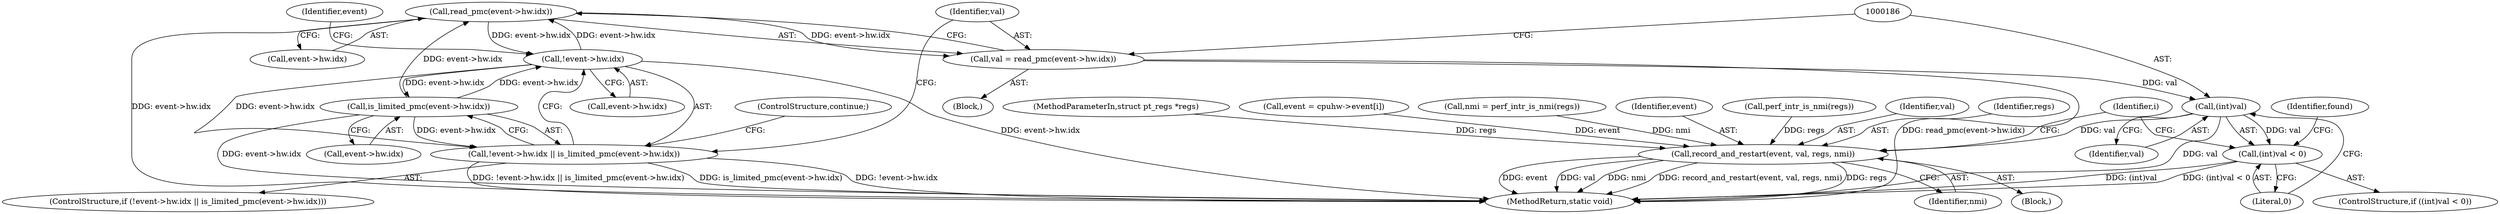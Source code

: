 digraph "0_linux_0837e3242c73566fc1c0196b4ec61779c25ffc93@API" {
"1000177" [label="(Call,read_pmc(event->hw.idx))"];
"1000168" [label="(Call,is_limited_pmc(event->hw.idx))"];
"1000162" [label="(Call,!event->hw.idx)"];
"1000177" [label="(Call,read_pmc(event->hw.idx))"];
"1000161" [label="(Call,!event->hw.idx || is_limited_pmc(event->hw.idx))"];
"1000175" [label="(Call,val = read_pmc(event->hw.idx))"];
"1000185" [label="(Call,(int)val)"];
"1000184" [label="(Call,(int)val < 0)"];
"1000193" [label="(Call,record_and_restart(event, val, regs, nmi))"];
"1000168" [label="(Call,is_limited_pmc(event->hw.idx))"];
"1000189" [label="(Block,)"];
"1000195" [label="(Identifier,val)"];
"1000185" [label="(Call,(int)val)"];
"1000175" [label="(Call,val = read_pmc(event->hw.idx))"];
"1000193" [label="(Call,record_and_restart(event, val, regs, nmi))"];
"1000176" [label="(Identifier,val)"];
"1000163" [label="(Call,event->hw.idx)"];
"1000249" [label="(MethodReturn,static void)"];
"1000196" [label="(Identifier,regs)"];
"1000169" [label="(Call,event->hw.idx)"];
"1000174" [label="(ControlStructure,continue;)"];
"1000171" [label="(Identifier,event)"];
"1000152" [label="(Block,)"];
"1000162" [label="(Call,!event->hw.idx)"];
"1000187" [label="(Identifier,val)"];
"1000178" [label="(Call,event->hw.idx)"];
"1000161" [label="(Call,!event->hw.idx || is_limited_pmc(event->hw.idx))"];
"1000151" [label="(Identifier,i)"];
"1000177" [label="(Call,read_pmc(event->hw.idx))"];
"1000104" [label="(MethodParameterIn,struct pt_regs *regs)"];
"1000153" [label="(Call,event = cpuhw->event[i])"];
"1000160" [label="(ControlStructure,if (!event->hw.idx || is_limited_pmc(event->hw.idx)))"];
"1000132" [label="(Call,nmi = perf_intr_is_nmi(regs))"];
"1000194" [label="(Identifier,event)"];
"1000184" [label="(Call,(int)val < 0)"];
"1000191" [label="(Identifier,found)"];
"1000183" [label="(ControlStructure,if ((int)val < 0))"];
"1000134" [label="(Call,perf_intr_is_nmi(regs))"];
"1000188" [label="(Literal,0)"];
"1000197" [label="(Identifier,nmi)"];
"1000177" -> "1000175"  [label="AST: "];
"1000177" -> "1000178"  [label="CFG: "];
"1000178" -> "1000177"  [label="AST: "];
"1000175" -> "1000177"  [label="CFG: "];
"1000177" -> "1000249"  [label="DDG: event->hw.idx"];
"1000177" -> "1000162"  [label="DDG: event->hw.idx"];
"1000177" -> "1000175"  [label="DDG: event->hw.idx"];
"1000168" -> "1000177"  [label="DDG: event->hw.idx"];
"1000162" -> "1000177"  [label="DDG: event->hw.idx"];
"1000168" -> "1000161"  [label="AST: "];
"1000168" -> "1000169"  [label="CFG: "];
"1000169" -> "1000168"  [label="AST: "];
"1000161" -> "1000168"  [label="CFG: "];
"1000168" -> "1000249"  [label="DDG: event->hw.idx"];
"1000168" -> "1000162"  [label="DDG: event->hw.idx"];
"1000168" -> "1000161"  [label="DDG: event->hw.idx"];
"1000162" -> "1000168"  [label="DDG: event->hw.idx"];
"1000162" -> "1000161"  [label="AST: "];
"1000162" -> "1000163"  [label="CFG: "];
"1000163" -> "1000162"  [label="AST: "];
"1000171" -> "1000162"  [label="CFG: "];
"1000161" -> "1000162"  [label="CFG: "];
"1000162" -> "1000249"  [label="DDG: event->hw.idx"];
"1000162" -> "1000161"  [label="DDG: event->hw.idx"];
"1000161" -> "1000160"  [label="AST: "];
"1000174" -> "1000161"  [label="CFG: "];
"1000176" -> "1000161"  [label="CFG: "];
"1000161" -> "1000249"  [label="DDG: is_limited_pmc(event->hw.idx)"];
"1000161" -> "1000249"  [label="DDG: !event->hw.idx"];
"1000161" -> "1000249"  [label="DDG: !event->hw.idx || is_limited_pmc(event->hw.idx)"];
"1000175" -> "1000152"  [label="AST: "];
"1000176" -> "1000175"  [label="AST: "];
"1000186" -> "1000175"  [label="CFG: "];
"1000175" -> "1000249"  [label="DDG: read_pmc(event->hw.idx)"];
"1000175" -> "1000185"  [label="DDG: val"];
"1000185" -> "1000184"  [label="AST: "];
"1000185" -> "1000187"  [label="CFG: "];
"1000186" -> "1000185"  [label="AST: "];
"1000187" -> "1000185"  [label="AST: "];
"1000188" -> "1000185"  [label="CFG: "];
"1000185" -> "1000249"  [label="DDG: val"];
"1000185" -> "1000184"  [label="DDG: val"];
"1000185" -> "1000193"  [label="DDG: val"];
"1000184" -> "1000183"  [label="AST: "];
"1000184" -> "1000188"  [label="CFG: "];
"1000188" -> "1000184"  [label="AST: "];
"1000191" -> "1000184"  [label="CFG: "];
"1000151" -> "1000184"  [label="CFG: "];
"1000184" -> "1000249"  [label="DDG: (int)val"];
"1000184" -> "1000249"  [label="DDG: (int)val < 0"];
"1000193" -> "1000189"  [label="AST: "];
"1000193" -> "1000197"  [label="CFG: "];
"1000194" -> "1000193"  [label="AST: "];
"1000195" -> "1000193"  [label="AST: "];
"1000196" -> "1000193"  [label="AST: "];
"1000197" -> "1000193"  [label="AST: "];
"1000151" -> "1000193"  [label="CFG: "];
"1000193" -> "1000249"  [label="DDG: event"];
"1000193" -> "1000249"  [label="DDG: val"];
"1000193" -> "1000249"  [label="DDG: nmi"];
"1000193" -> "1000249"  [label="DDG: record_and_restart(event, val, regs, nmi)"];
"1000193" -> "1000249"  [label="DDG: regs"];
"1000153" -> "1000193"  [label="DDG: event"];
"1000134" -> "1000193"  [label="DDG: regs"];
"1000104" -> "1000193"  [label="DDG: regs"];
"1000132" -> "1000193"  [label="DDG: nmi"];
}
